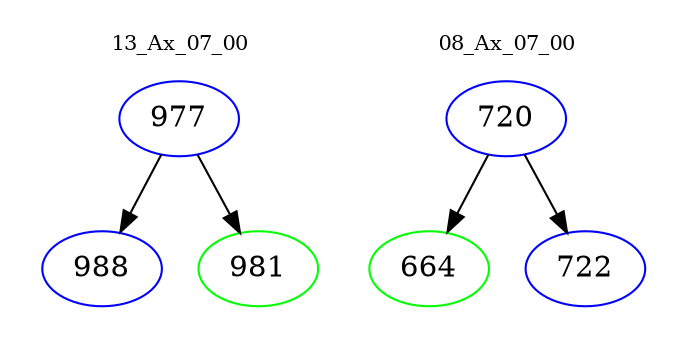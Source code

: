 digraph{
subgraph cluster_0 {
color = white
label = "13_Ax_07_00";
fontsize=10;
T0_977 [label="977", color="blue"]
T0_977 -> T0_988 [color="black"]
T0_988 [label="988", color="blue"]
T0_977 -> T0_981 [color="black"]
T0_981 [label="981", color="green"]
}
subgraph cluster_1 {
color = white
label = "08_Ax_07_00";
fontsize=10;
T1_720 [label="720", color="blue"]
T1_720 -> T1_664 [color="black"]
T1_664 [label="664", color="green"]
T1_720 -> T1_722 [color="black"]
T1_722 [label="722", color="blue"]
}
}

